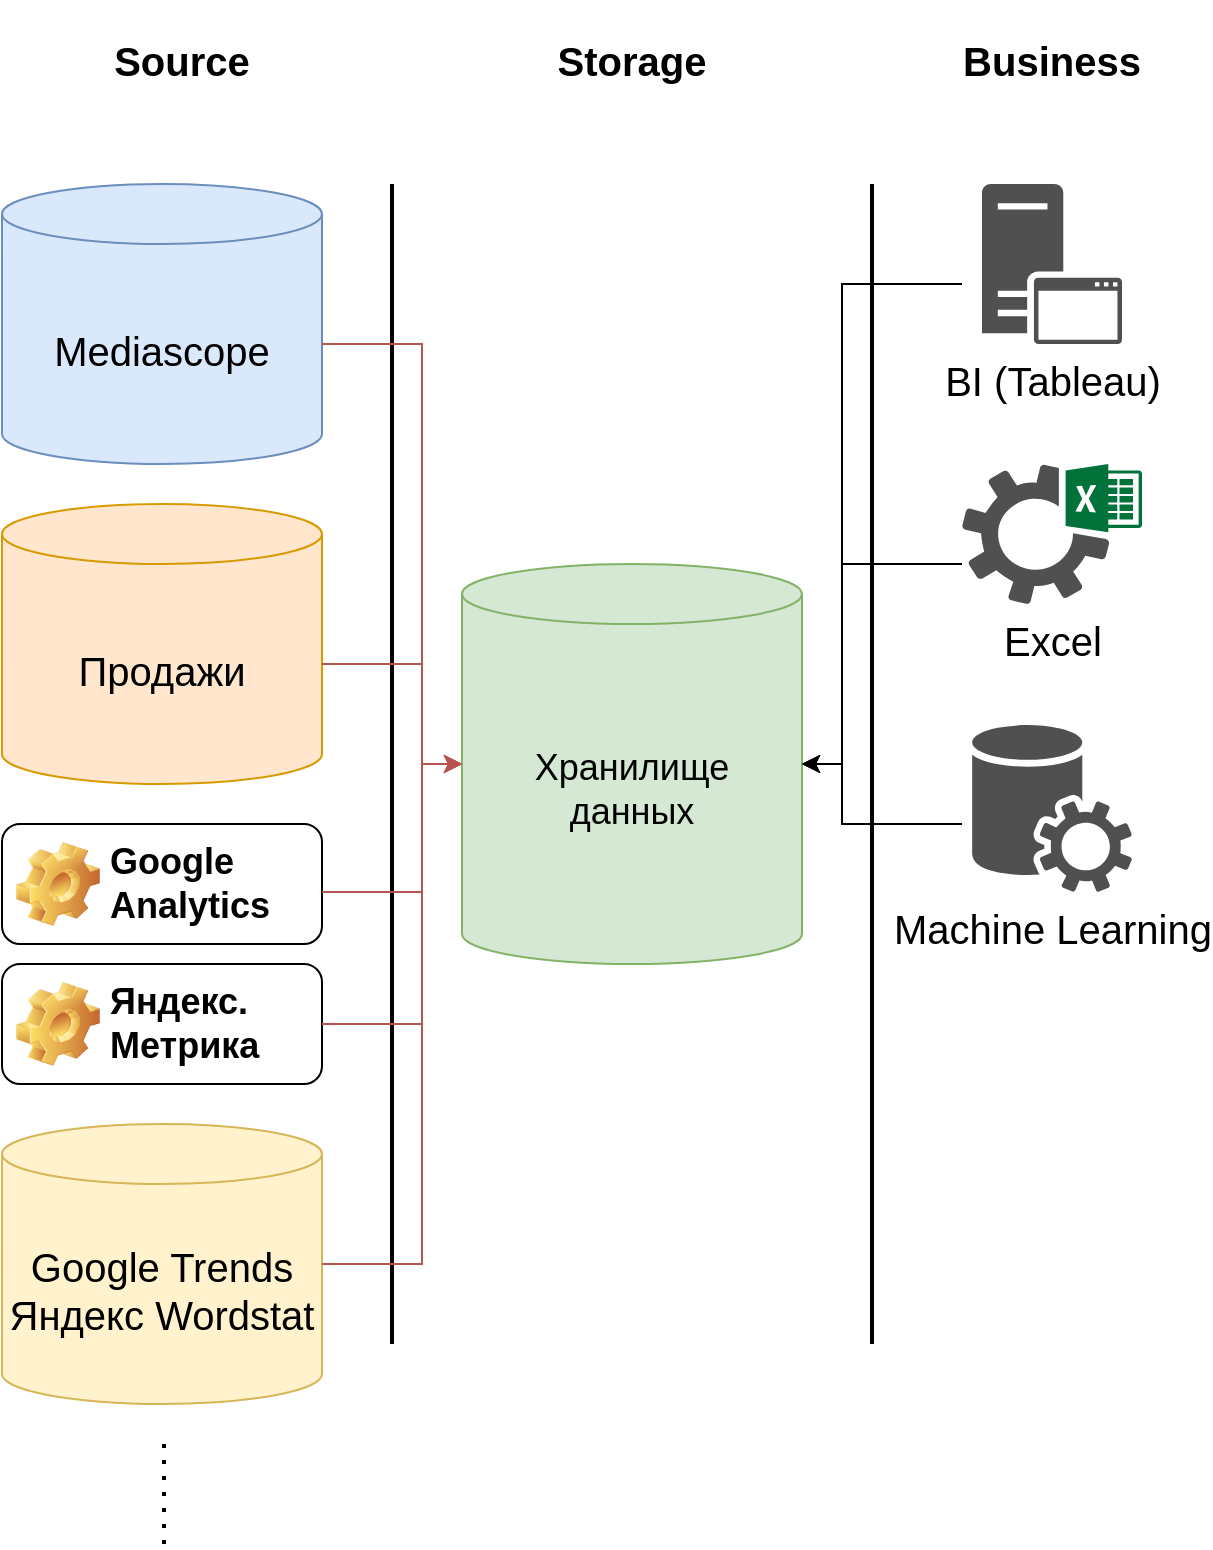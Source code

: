 <mxfile version="20.2.3" type="device"><diagram id="8yxXwEWO170uhE97HqZF" name="Page-1"><mxGraphModel dx="1102" dy="1025" grid="1" gridSize="10" guides="1" tooltips="1" connect="1" arrows="1" fold="1" page="1" pageScale="1" pageWidth="850" pageHeight="1100" math="0" shadow="0"><root><mxCell id="0"/><mxCell id="1" parent="0"/><mxCell id="byPjidkeT5vW1U4oVq2a-1" value="&lt;font style=&quot;font-size: 18px;&quot;&gt;Хранилище &lt;br&gt;данных&lt;/font&gt;" style="shape=cylinder3;whiteSpace=wrap;html=1;boundedLbl=1;backgroundOutline=1;size=15;fillColor=#d5e8d4;strokeColor=#82b366;" vertex="1" parent="1"><mxGeometry x="310" y="411" width="170" height="200" as="geometry"/></mxCell><mxCell id="byPjidkeT5vW1U4oVq2a-3" value="" style="line;strokeWidth=2;direction=south;html=1;" vertex="1" parent="1"><mxGeometry x="270" y="221" width="10" height="580" as="geometry"/></mxCell><mxCell id="byPjidkeT5vW1U4oVq2a-4" value="" style="line;strokeWidth=2;direction=south;html=1;" vertex="1" parent="1"><mxGeometry x="510" y="221" width="10" height="580" as="geometry"/></mxCell><mxCell id="byPjidkeT5vW1U4oVq2a-6" value="Storage" style="text;html=1;strokeColor=none;fillColor=none;align=center;verticalAlign=middle;whiteSpace=wrap;rounded=0;fontSize=20;fontStyle=1" vertex="1" parent="1"><mxGeometry x="340" y="129" width="110" height="60" as="geometry"/></mxCell><mxCell id="byPjidkeT5vW1U4oVq2a-7" value="Mediascope" style="shape=cylinder3;whiteSpace=wrap;html=1;boundedLbl=1;backgroundOutline=1;size=15;fontSize=20;fillColor=#dae8fc;strokeColor=#6c8ebf;" vertex="1" parent="1"><mxGeometry x="80" y="221" width="160" height="140" as="geometry"/></mxCell><mxCell id="byPjidkeT5vW1U4oVq2a-8" value="Source" style="text;html=1;strokeColor=none;fillColor=none;align=center;verticalAlign=middle;whiteSpace=wrap;rounded=0;fontSize=20;fontStyle=1" vertex="1" parent="1"><mxGeometry x="115" y="129" width="110" height="60" as="geometry"/></mxCell><mxCell id="byPjidkeT5vW1U4oVq2a-9" value="Продажи" style="shape=cylinder3;whiteSpace=wrap;html=1;boundedLbl=1;backgroundOutline=1;size=15;fontSize=20;fillColor=#ffe6cc;strokeColor=#d79b00;" vertex="1" parent="1"><mxGeometry x="80" y="381" width="160" height="140" as="geometry"/></mxCell><mxCell id="byPjidkeT5vW1U4oVq2a-11" value="Google Analytics" style="label;whiteSpace=wrap;html=1;image=img/clipart/Gear_128x128.png;fontSize=18;" vertex="1" parent="1"><mxGeometry x="80" y="541" width="160" height="60" as="geometry"/></mxCell><mxCell id="byPjidkeT5vW1U4oVq2a-12" value="Яндекс.&lt;br&gt;Метрика" style="label;whiteSpace=wrap;html=1;image=img/clipart/Gear_128x128.png;fontSize=18;" vertex="1" parent="1"><mxGeometry x="80" y="611" width="160" height="60" as="geometry"/></mxCell><mxCell id="byPjidkeT5vW1U4oVq2a-15" value="Google Trends&lt;br&gt;Яндекс Wordstat" style="shape=cylinder3;whiteSpace=wrap;html=1;boundedLbl=1;backgroundOutline=1;size=15;fontSize=20;fillColor=#fff2cc;strokeColor=#d6b656;" vertex="1" parent="1"><mxGeometry x="80" y="691" width="160" height="140" as="geometry"/></mxCell><mxCell id="byPjidkeT5vW1U4oVq2a-16" value="" style="endArrow=none;dashed=1;html=1;dashPattern=1 3;strokeWidth=2;rounded=0;fontSize=20;" edge="1" parent="1"><mxGeometry width="50" height="50" relative="1" as="geometry"><mxPoint x="161" y="901" as="sourcePoint"/><mxPoint x="161" y="851" as="targetPoint"/><Array as="points"><mxPoint x="161" y="881"/></Array></mxGeometry></mxCell><mxCell id="byPjidkeT5vW1U4oVq2a-17" value="Excel" style="sketch=0;pointerEvents=1;shadow=0;dashed=0;html=1;strokeColor=none;fillColor=#505050;labelPosition=center;verticalLabelPosition=bottom;verticalAlign=top;outlineConnect=0;align=center;shape=mxgraph.office.sites.excel_services;fontSize=20;" vertex="1" parent="1"><mxGeometry x="560" y="361" width="90" height="70" as="geometry"/></mxCell><mxCell id="byPjidkeT5vW1U4oVq2a-18" value="Machine Learning" style="sketch=0;pointerEvents=1;shadow=0;dashed=0;html=1;strokeColor=none;fillColor=#505050;labelPosition=center;verticalLabelPosition=bottom;verticalAlign=top;outlineConnect=0;align=center;shape=mxgraph.office.services.central_management_service;fontSize=20;" vertex="1" parent="1"><mxGeometry x="565" y="491" width="80" height="84" as="geometry"/></mxCell><mxCell id="byPjidkeT5vW1U4oVq2a-19" value="BI (Tableau)" style="sketch=0;pointerEvents=1;shadow=0;dashed=0;html=1;strokeColor=none;fillColor=#505050;labelPosition=center;verticalLabelPosition=bottom;verticalAlign=top;outlineConnect=0;align=center;shape=mxgraph.office.servers.application_server;fontSize=20;" vertex="1" parent="1"><mxGeometry x="570" y="221" width="70" height="80" as="geometry"/></mxCell><mxCell id="byPjidkeT5vW1U4oVq2a-20" value="" style="endArrow=classic;html=1;rounded=0;fontSize=20;entryX=0;entryY=0.5;entryDx=0;entryDy=0;entryPerimeter=0;fillColor=#f8cecc;strokeColor=#b85450;" edge="1" parent="1" target="byPjidkeT5vW1U4oVq2a-1"><mxGeometry width="50" height="50" relative="1" as="geometry"><mxPoint x="240" y="301" as="sourcePoint"/><mxPoint x="290" y="251" as="targetPoint"/><Array as="points"><mxPoint x="290" y="301"/><mxPoint x="290" y="511"/></Array></mxGeometry></mxCell><mxCell id="byPjidkeT5vW1U4oVq2a-21" value="" style="endArrow=classic;html=1;rounded=0;fontSize=20;entryX=0;entryY=0.5;entryDx=0;entryDy=0;entryPerimeter=0;fillColor=#f8cecc;strokeColor=#b85450;" edge="1" parent="1" target="byPjidkeT5vW1U4oVq2a-1"><mxGeometry width="50" height="50" relative="1" as="geometry"><mxPoint x="240" y="461" as="sourcePoint"/><mxPoint x="290" y="411" as="targetPoint"/><Array as="points"><mxPoint x="290" y="461"/><mxPoint x="290" y="511"/></Array></mxGeometry></mxCell><mxCell id="byPjidkeT5vW1U4oVq2a-22" value="" style="endArrow=classic;html=1;rounded=0;fontSize=20;fillColor=#f8cecc;strokeColor=#b85450;" edge="1" parent="1"><mxGeometry width="50" height="50" relative="1" as="geometry"><mxPoint x="240" y="575" as="sourcePoint"/><mxPoint x="310" y="511" as="targetPoint"/><Array as="points"><mxPoint x="290" y="575"/><mxPoint x="290" y="511"/></Array></mxGeometry></mxCell><mxCell id="byPjidkeT5vW1U4oVq2a-23" value="" style="endArrow=classic;html=1;rounded=0;fontSize=20;entryX=0;entryY=0.5;entryDx=0;entryDy=0;entryPerimeter=0;fillColor=#f8cecc;strokeColor=#b85450;" edge="1" parent="1" target="byPjidkeT5vW1U4oVq2a-1"><mxGeometry width="50" height="50" relative="1" as="geometry"><mxPoint x="240" y="641" as="sourcePoint"/><mxPoint x="290" y="591" as="targetPoint"/><Array as="points"><mxPoint x="290" y="641"/><mxPoint x="290" y="581"/><mxPoint x="290" y="511"/></Array></mxGeometry></mxCell><mxCell id="byPjidkeT5vW1U4oVq2a-24" value="" style="endArrow=classic;html=1;rounded=0;fontSize=20;entryX=0;entryY=0.5;entryDx=0;entryDy=0;entryPerimeter=0;fillColor=#f8cecc;strokeColor=#b85450;" edge="1" parent="1" target="byPjidkeT5vW1U4oVq2a-1"><mxGeometry width="50" height="50" relative="1" as="geometry"><mxPoint x="240" y="761" as="sourcePoint"/><mxPoint x="290" y="711" as="targetPoint"/><Array as="points"><mxPoint x="290" y="761"/><mxPoint x="290" y="511"/></Array></mxGeometry></mxCell><mxCell id="byPjidkeT5vW1U4oVq2a-25" value="" style="endArrow=classic;html=1;rounded=0;fontSize=20;entryX=1;entryY=0.5;entryDx=0;entryDy=0;entryPerimeter=0;" edge="1" parent="1" target="byPjidkeT5vW1U4oVq2a-1"><mxGeometry width="50" height="50" relative="1" as="geometry"><mxPoint x="560" y="271" as="sourcePoint"/><mxPoint x="610" y="221" as="targetPoint"/><Array as="points"><mxPoint x="500" y="271"/><mxPoint x="500" y="511"/></Array></mxGeometry></mxCell><mxCell id="byPjidkeT5vW1U4oVq2a-26" value="" style="endArrow=classic;html=1;rounded=0;fontSize=20;" edge="1" parent="1"><mxGeometry width="50" height="50" relative="1" as="geometry"><mxPoint x="560" y="411" as="sourcePoint"/><mxPoint x="480" y="511" as="targetPoint"/><Array as="points"><mxPoint x="500" y="411"/><mxPoint x="500" y="511"/></Array></mxGeometry></mxCell><mxCell id="byPjidkeT5vW1U4oVq2a-27" value="" style="endArrow=classic;html=1;rounded=0;fontSize=20;entryX=1;entryY=0.5;entryDx=0;entryDy=0;entryPerimeter=0;" edge="1" parent="1" target="byPjidkeT5vW1U4oVq2a-1"><mxGeometry width="50" height="50" relative="1" as="geometry"><mxPoint x="560" y="541" as="sourcePoint"/><mxPoint x="610" y="491" as="targetPoint"/><Array as="points"><mxPoint x="500" y="541"/><mxPoint x="500" y="511"/></Array></mxGeometry></mxCell><mxCell id="byPjidkeT5vW1U4oVq2a-28" value="Business" style="text;html=1;strokeColor=none;fillColor=none;align=center;verticalAlign=middle;whiteSpace=wrap;rounded=0;fontSize=20;fontStyle=1" vertex="1" parent="1"><mxGeometry x="550" y="129" width="110" height="60" as="geometry"/></mxCell></root></mxGraphModel></diagram></mxfile>